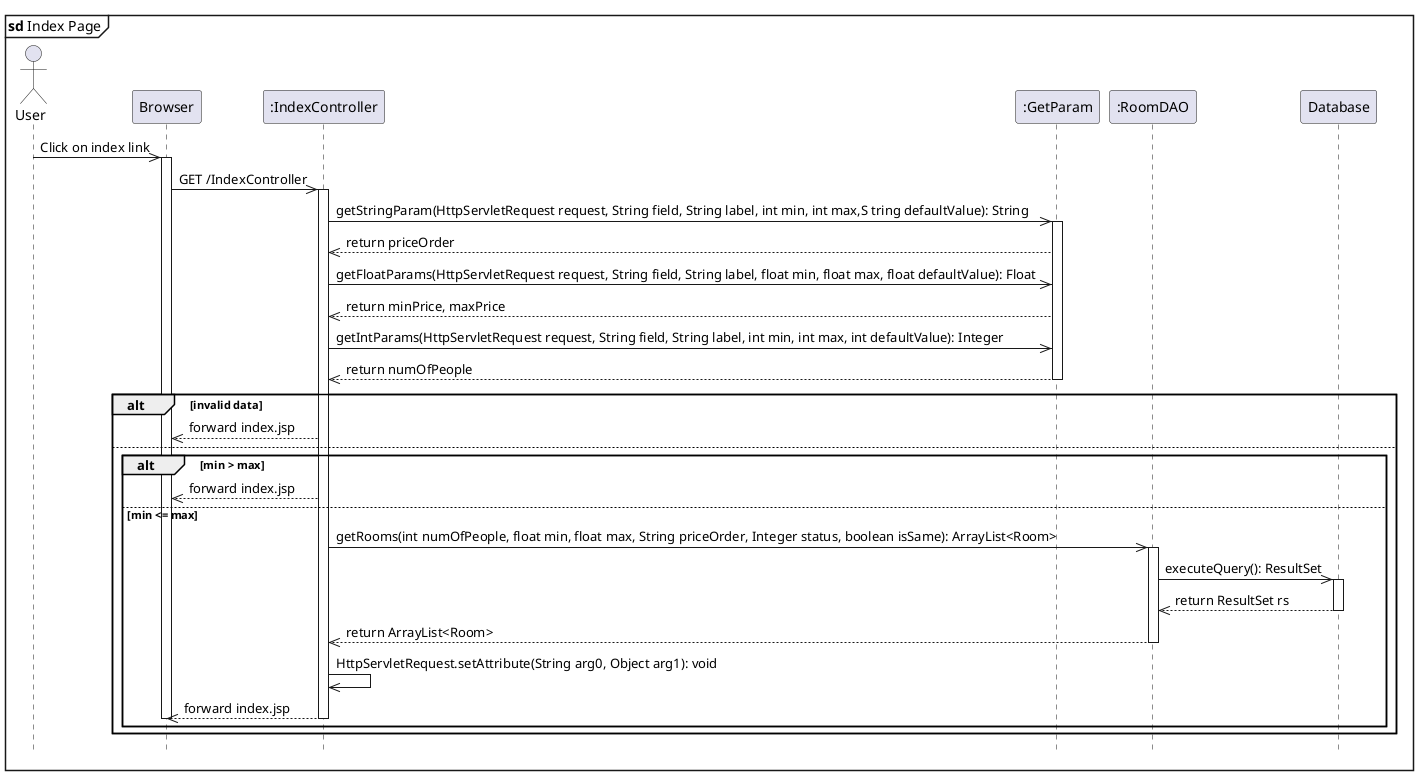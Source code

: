 @startuml index

hide footbox
mainframe <b>sd</b> Index Page
actor User
participant "Browser" as Browser
participant ":IndexController" as IndexController
participant ":GetParam" as GetParam
participant ":RoomDAO" as RoomDAO
participant "Database" as DB


User ->> Browser: Click on index link
activate Browser

Browser ->> IndexController: GET /IndexController
activate IndexController

    IndexController ->> GetParam: getStringParam(HttpServletRequest request, String field, String label, int min, int max,S tring defaultValue): String
    activate GetParam
    GetParam -->> IndexController: return priceOrder 
    IndexController ->> GetParam: getFloatParams(HttpServletRequest request, String field, String label, float min, float max, float defaultValue): Float
    GetParam -->> IndexController: return minPrice, maxPrice
    IndexController ->> GetParam: getIntParams(HttpServletRequest request, String field, String label, int min, int max, int defaultValue): Integer   
    GetParam -->> IndexController: return numOfPeople
    deactivate GetParam
alt invalid data
    IndexController -->> Browser: forward index.jsp
else
    alt min > max
        IndexController -->> Browser: forward index.jsp
    else min <= max
        IndexController ->> RoomDAO: getRooms(int numOfPeople, float min, float max, String priceOrder, Integer status, boolean isSame): ArrayList<Room>
        activate RoomDAO
        RoomDAO ->> DB: executeQuery(): ResultSet
        activate DB
        DB -->> RoomDAO: return ResultSet rs
        deactivate DB
        RoomDAO -->> IndexController: return ArrayList<Room>
        deactivate RoomDAO
        IndexController ->> IndexController: HttpServletRequest.setAttribute(String arg0, Object arg1): void
        IndexController -->> Browser: forward index.jsp
        deactivate IndexController
        deactivate Browser
    end
end
@enduml